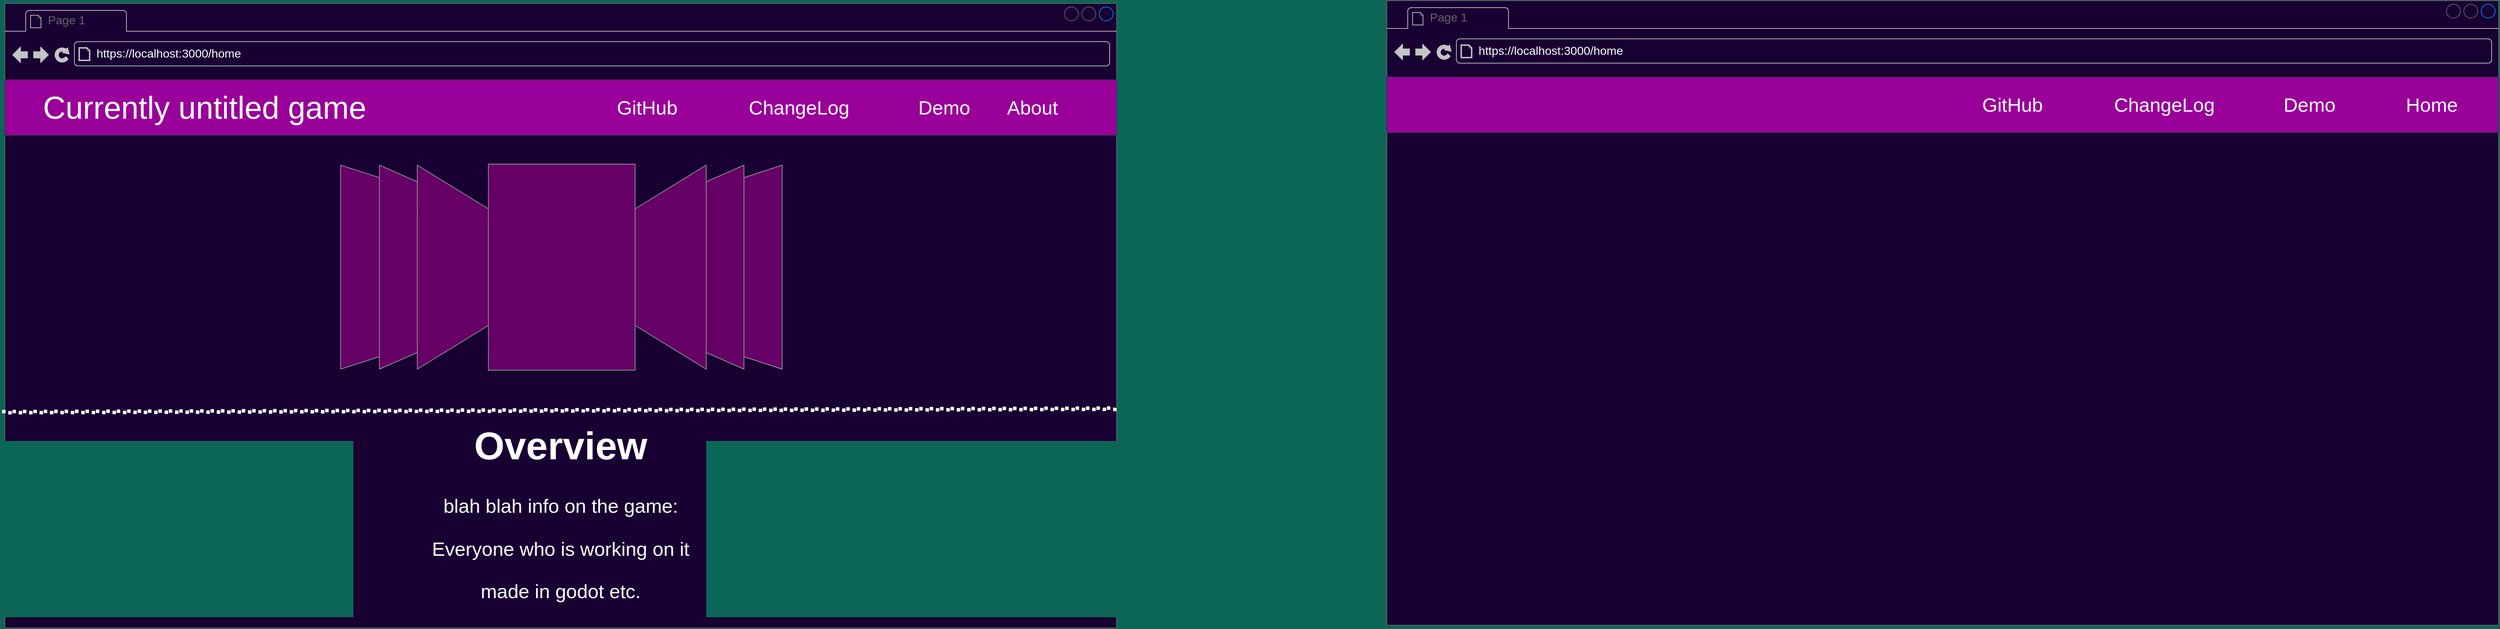 <mxfile version="20.5.3" type="device"><diagram id="eO6CoYV6HX2fNcQJmEhE" name="Page-1"><mxGraphModel dx="3860" dy="2223" grid="0" gridSize="10" guides="1" tooltips="1" connect="1" arrows="1" fold="1" page="0" pageScale="1" pageWidth="1100" pageHeight="850" background="#0B6657" math="0" shadow="0"><root><mxCell id="0"/><mxCell id="TgYNKAt8xnTI33NG8VE_-6" value="Untitled Layer" style="" parent="0"/><mxCell id="TgYNKAt8xnTI33NG8VE_-7" value="" style="strokeWidth=1;shadow=0;dashed=0;align=center;html=1;shape=mxgraph.mockup.containers.browserWindow;rSize=0;strokeColor=#666666;strokeColor2=#008cff;strokeColor3=#c4c4c4;mainText=,;recursiveResize=0;fillColor=#190033;" parent="TgYNKAt8xnTI33NG8VE_-6" vertex="1"><mxGeometry width="1600" height="900" as="geometry"/></mxCell><mxCell id="TgYNKAt8xnTI33NG8VE_-8" value="Page 1" style="strokeWidth=1;shadow=0;dashed=0;align=center;html=1;shape=mxgraph.mockup.containers.anchor;fontSize=17;fontColor=#666666;align=left;" parent="TgYNKAt8xnTI33NG8VE_-7" vertex="1"><mxGeometry x="60" y="12" width="110" height="26" as="geometry"/></mxCell><mxCell id="TgYNKAt8xnTI33NG8VE_-9" value="&lt;font color=&quot;#ffffff&quot;&gt;https://localhost:3000/home&lt;/font&gt;" style="strokeWidth=1;shadow=0;dashed=0;align=center;html=1;shape=mxgraph.mockup.containers.anchor;rSize=0;fontSize=17;fontColor=#666666;align=left;" parent="TgYNKAt8xnTI33NG8VE_-7" vertex="1"><mxGeometry x="130" y="60" width="250" height="26" as="geometry"/></mxCell><mxCell id="TgYNKAt8xnTI33NG8VE_-17" value="" style="verticalLabelPosition=bottom;shadow=0;dashed=0;align=center;html=1;verticalAlign=top;strokeWidth=1;shape=mxgraph.mockup.navigation.coverFlow;strokeColor=#999999;fillColor=#660066;flipV=1;flipH=0;direction=east;" parent="TgYNKAt8xnTI33NG8VE_-7" vertex="1"><mxGeometry x="480" y="230" width="640" height="300" as="geometry"/></mxCell><mxCell id="UO7zXR0mxXkMBUKeXcDT-7" value="" style="endArrow=none;html=1;rounded=0;strokeColor=#FFFFFF;shape=link;width=-2.222;strokeWidth=5;dashed=1;dashPattern=1 2;" edge="1" parent="TgYNKAt8xnTI33NG8VE_-6" source="TgYNKAt8xnTI33NG8VE_-7"><mxGeometry width="50" height="50" relative="1" as="geometry"><mxPoint x="1020" y="654" as="sourcePoint"/><mxPoint x="-4" y="589" as="targetPoint"/><Array as="points"><mxPoint x="1596" y="584"/></Array></mxGeometry></mxCell><mxCell id="1" style="" parent="0"/><mxCell id="dnSehONKVHlJQbvmRIoQ-5" value="" style="rounded=0;whiteSpace=wrap;html=1;strokeColor=#432D57;fontSize=28;fontColor=#ffffff;fillColor=#990099;" parent="1" vertex="1"><mxGeometry y="110" width="1600" height="80" as="geometry"/></mxCell><mxCell id="dnSehONKVHlJQbvmRIoQ-6" value="About" style="text;html=1;strokeColor=none;fillColor=none;align=center;verticalAlign=middle;whiteSpace=wrap;rounded=0;fontSize=28;fontColor=#FFFFFF;" parent="1" vertex="1"><mxGeometry x="1428" y="135" width="102" height="30" as="geometry"/></mxCell><mxCell id="dnSehONKVHlJQbvmRIoQ-9" value="&lt;h1&gt;Overview&lt;/h1&gt;&lt;p&gt;blah blah info on the game:&lt;/p&gt;&lt;p&gt;Everyone who is working on it&lt;/p&gt;&lt;p&gt;made in godot etc.&lt;/p&gt;" style="text;html=1;strokeColor=none;fillColor=none;spacing=5;spacingTop=-20;whiteSpace=wrap;overflow=hidden;rounded=0;fontSize=28;fontColor=#FFFFFF;align=center;" parent="1" vertex="1"><mxGeometry x="325" y="576" width="950" height="298" as="geometry"/></mxCell><mxCell id="dnSehONKVHlJQbvmRIoQ-11" value="Currently untitled game" style="text;html=1;strokeColor=none;fillColor=none;align=center;verticalAlign=middle;whiteSpace=wrap;rounded=0;fontSize=45;fontColor=#FFFFFF;" parent="1" vertex="1"><mxGeometry x="20" y="123" width="535" height="54" as="geometry"/></mxCell><mxCell id="UO7zXR0mxXkMBUKeXcDT-1" value="" style="strokeWidth=1;shadow=0;dashed=0;align=center;html=1;shape=mxgraph.mockup.containers.browserWindow;rSize=0;strokeColor=#666666;strokeColor2=#008cff;strokeColor3=#c4c4c4;mainText=,;recursiveResize=0;fillColor=#190033;" vertex="1" parent="1"><mxGeometry x="1989" y="-4" width="1600" height="900" as="geometry"/></mxCell><mxCell id="UO7zXR0mxXkMBUKeXcDT-2" value="Page 1" style="strokeWidth=1;shadow=0;dashed=0;align=center;html=1;shape=mxgraph.mockup.containers.anchor;fontSize=17;fontColor=#666666;align=left;" vertex="1" parent="UO7zXR0mxXkMBUKeXcDT-1"><mxGeometry x="60" y="12" width="110" height="26" as="geometry"/></mxCell><mxCell id="UO7zXR0mxXkMBUKeXcDT-3" value="&lt;font color=&quot;#ffffff&quot;&gt;https://localhost:3000/home&lt;/font&gt;" style="strokeWidth=1;shadow=0;dashed=0;align=center;html=1;shape=mxgraph.mockup.containers.anchor;rSize=0;fontSize=17;fontColor=#666666;align=left;" vertex="1" parent="UO7zXR0mxXkMBUKeXcDT-1"><mxGeometry x="130" y="60" width="250" height="26" as="geometry"/></mxCell><mxCell id="UO7zXR0mxXkMBUKeXcDT-6" value="" style="rounded=0;whiteSpace=wrap;html=1;strokeColor=#432D57;fontSize=28;fontColor=#ffffff;fillColor=#990099;" vertex="1" parent="UO7zXR0mxXkMBUKeXcDT-1"><mxGeometry y="110" width="1600" height="80" as="geometry"/></mxCell><mxCell id="dnSehONKVHlJQbvmRIoQ-12" value="GitHub" style="text;html=1;strokeColor=none;fillColor=none;align=center;verticalAlign=middle;whiteSpace=wrap;rounded=0;fontSize=28;fontColor=#FFFFFF;" parent="UO7zXR0mxXkMBUKeXcDT-1" vertex="1"><mxGeometry x="853" y="135" width="95" height="30" as="geometry"/></mxCell><mxCell id="dnSehONKVHlJQbvmRIoQ-10" value="ChangeLog" style="text;html=1;strokeColor=none;fillColor=none;align=center;verticalAlign=middle;whiteSpace=wrap;rounded=0;fontSize=28;fontColor=#FFFFFF;" parent="UO7zXR0mxXkMBUKeXcDT-1" vertex="1"><mxGeometry x="1018" y="135" width="202" height="30" as="geometry"/></mxCell><mxCell id="dnSehONKVHlJQbvmRIoQ-7" value="Demo" style="text;html=1;strokeColor=none;fillColor=none;align=center;verticalAlign=middle;whiteSpace=wrap;rounded=0;fontSize=28;fontColor=#FFFFFF;" parent="UO7zXR0mxXkMBUKeXcDT-1" vertex="1"><mxGeometry x="1298" y="135" width="60" height="30" as="geometry"/></mxCell><mxCell id="UO7zXR0mxXkMBUKeXcDT-11" value="Home" style="text;html=1;strokeColor=none;fillColor=none;align=center;verticalAlign=middle;whiteSpace=wrap;rounded=0;fontSize=28;fontColor=#FFFFFF;" vertex="1" parent="UO7zXR0mxXkMBUKeXcDT-1"><mxGeometry x="1474" y="135" width="60" height="30" as="geometry"/></mxCell><mxCell id="UO7zXR0mxXkMBUKeXcDT-12" value="GitHub" style="text;html=1;strokeColor=none;fillColor=none;align=center;verticalAlign=middle;whiteSpace=wrap;rounded=0;fontSize=28;fontColor=#FFFFFF;" vertex="1" parent="1"><mxGeometry x="877" y="135" width="95" height="30" as="geometry"/></mxCell><mxCell id="UO7zXR0mxXkMBUKeXcDT-13" value="ChangeLog" style="text;html=1;strokeColor=none;fillColor=none;align=center;verticalAlign=middle;whiteSpace=wrap;rounded=0;fontSize=28;fontColor=#FFFFFF;" vertex="1" parent="1"><mxGeometry x="1042" y="135" width="202" height="30" as="geometry"/></mxCell><mxCell id="UO7zXR0mxXkMBUKeXcDT-14" value="Demo" style="text;html=1;strokeColor=none;fillColor=none;align=center;verticalAlign=middle;whiteSpace=wrap;rounded=0;fontSize=28;fontColor=#FFFFFF;" vertex="1" parent="1"><mxGeometry x="1322" y="135" width="60" height="30" as="geometry"/></mxCell></root></mxGraphModel></diagram></mxfile>